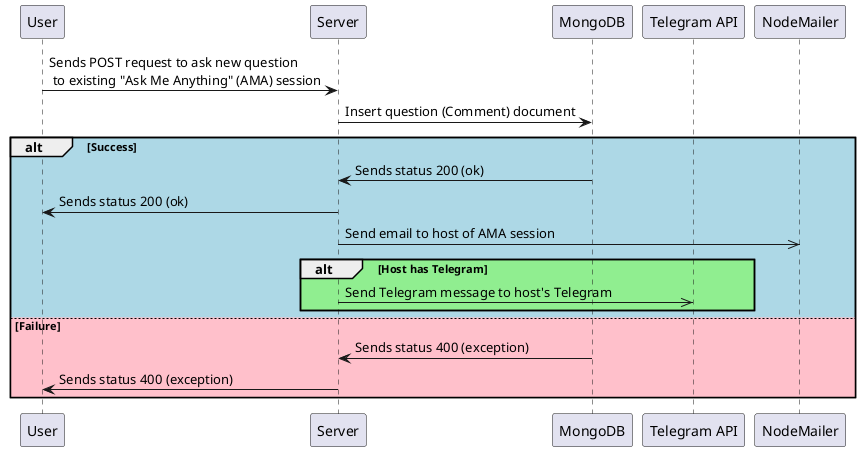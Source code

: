 @startuml

User -> Server: Sends POST request to ask new question\n to existing "Ask Me Anything" (AMA) session

Server -> MongoDB: Insert question (Comment) document

alt #LightBlue Success
    
    MongoDB -> Server: Sends status 200 (ok)
    Server -> User: Sends status 200 (ok)

    participant "Telegram API" as Telegram

    Server ->> NodeMailer: Send email to host of AMA session

    alt #LightGreen Host has Telegram
        Server ->> Telegram: Send Telegram message to host's Telegram
    end

    


else #Pink Failure

    MongoDB -> Server: Sends status 400 (exception)
    Server -> User: Sends status 400 (exception)
end

@enduml
